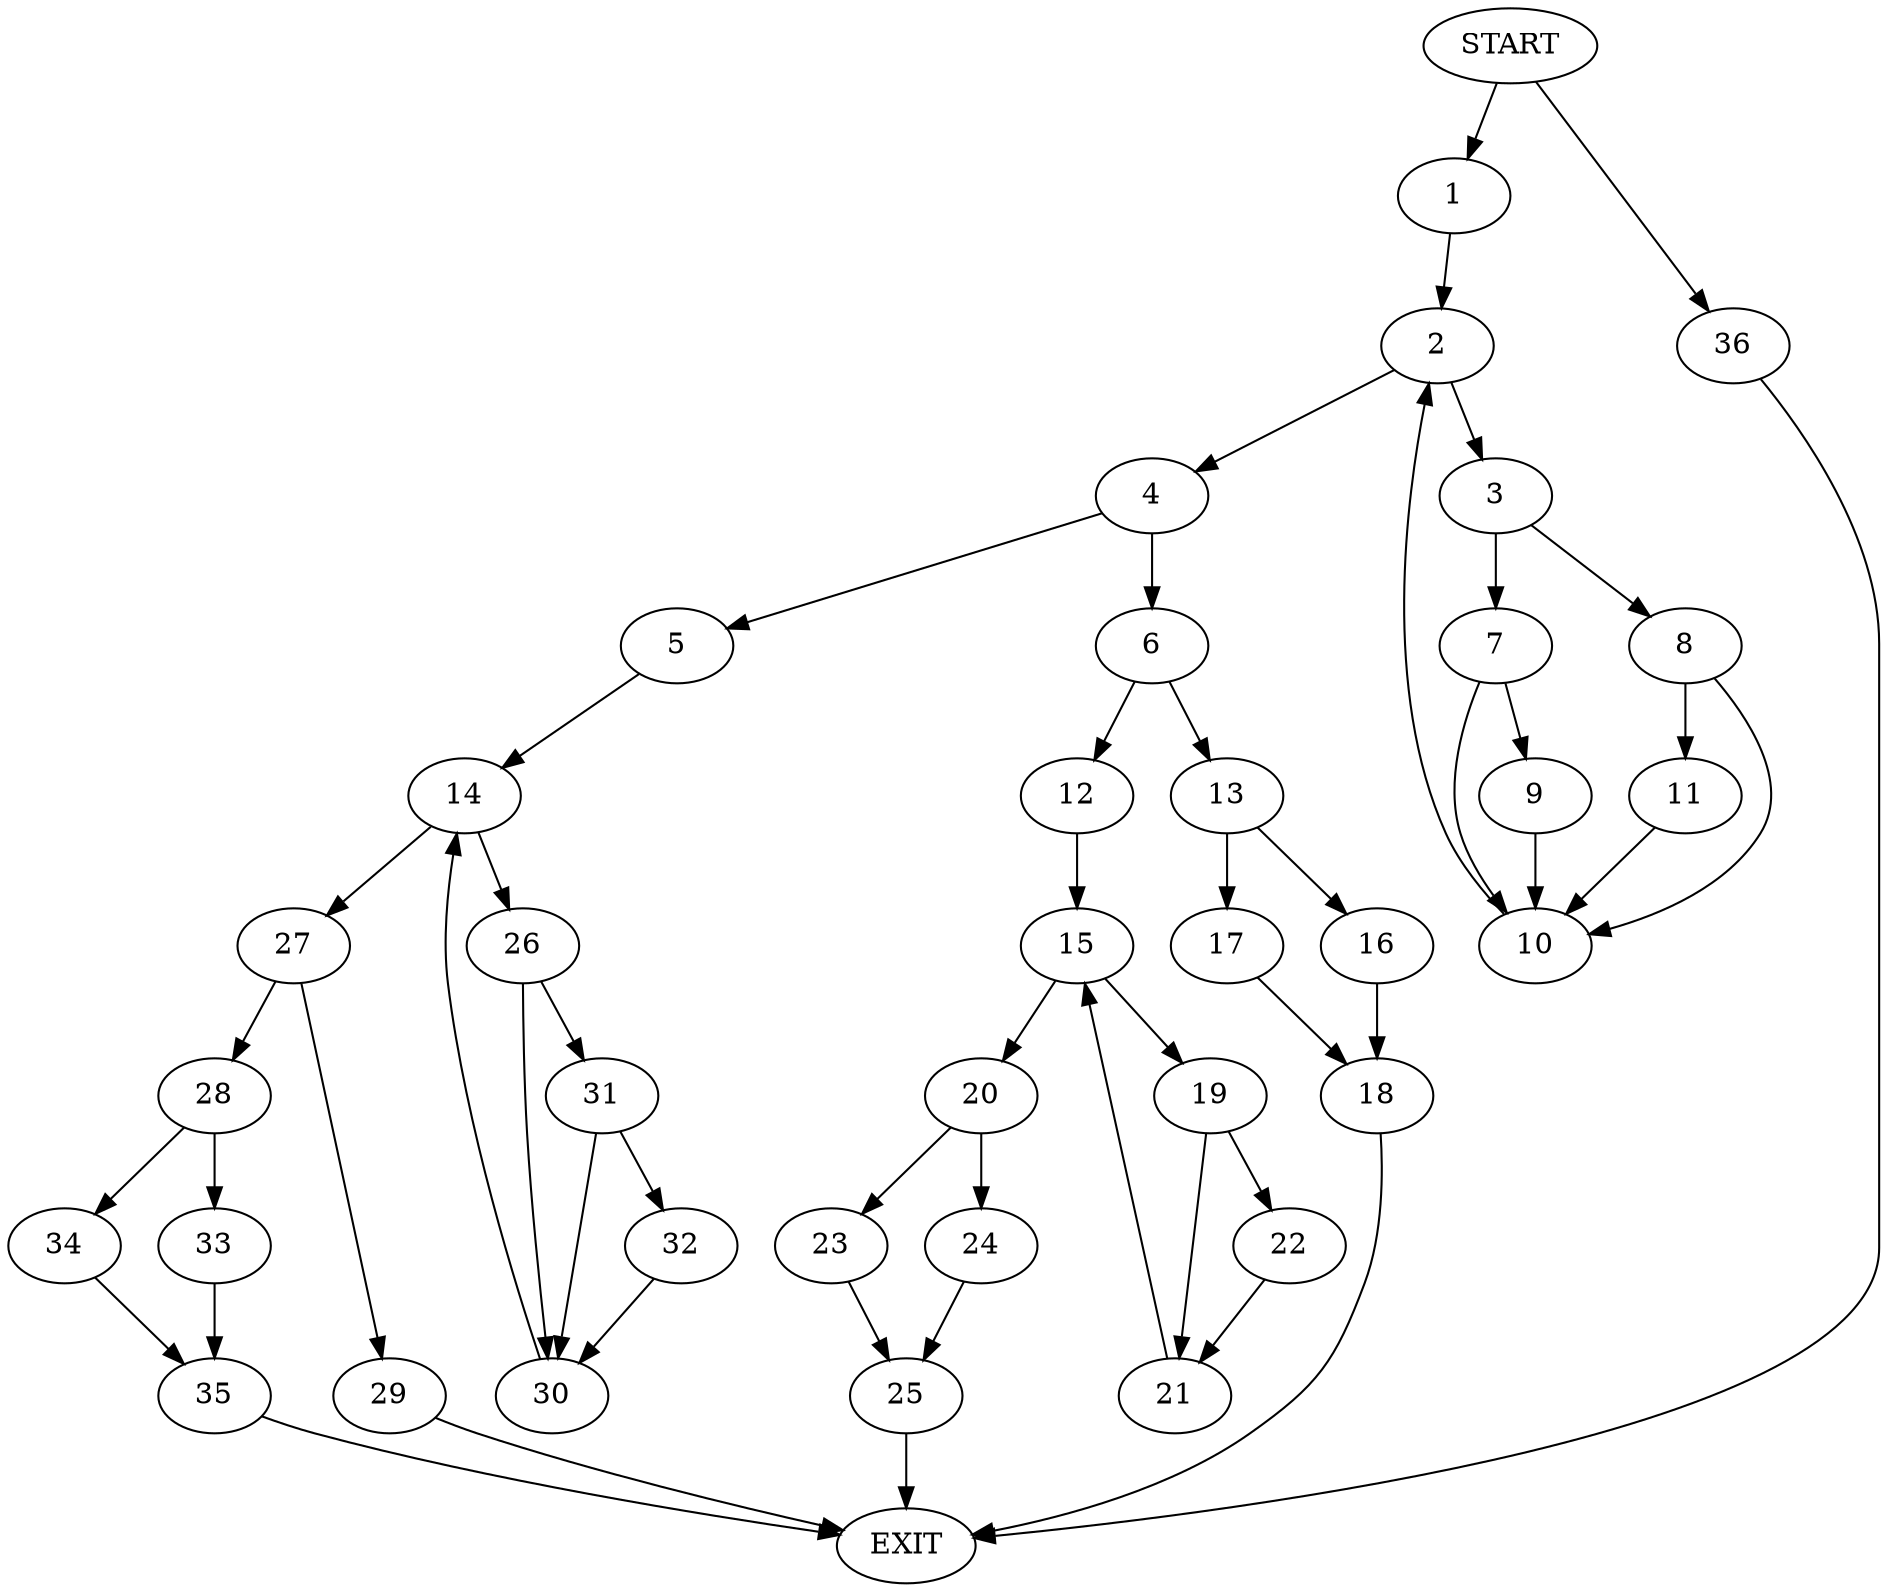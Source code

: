 digraph {
0 [label="START"]
37 [label="EXIT"]
0 -> 1
1 -> 2
2 -> 3
2 -> 4
4 -> 5
4 -> 6
3 -> 7
3 -> 8
7 -> 9
7 -> 10
8 -> 11
8 -> 10
11 -> 10
10 -> 2
9 -> 10
6 -> 12
6 -> 13
5 -> 14
12 -> 15
13 -> 16
13 -> 17
16 -> 18
17 -> 18
18 -> 37
15 -> 19
15 -> 20
19 -> 21
19 -> 22
20 -> 23
20 -> 24
21 -> 15
22 -> 21
23 -> 25
24 -> 25
25 -> 37
14 -> 26
14 -> 27
27 -> 28
27 -> 29
26 -> 30
26 -> 31
31 -> 30
31 -> 32
30 -> 14
32 -> 30
28 -> 33
28 -> 34
29 -> 37
33 -> 35
34 -> 35
35 -> 37
0 -> 36
36 -> 37
}
